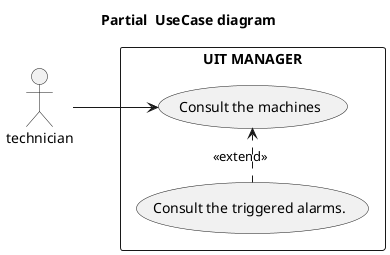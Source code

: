 @startuml
skinparam packageStyle rectangle
skinparam monochrome true
left to right direction
title Partial  UseCase diagram

actor technician



rectangle "UIT MANAGER" as R {
    technician --> (Consult the machines)
    (Consult the machines) <.left. (Consult the triggered alarms.) : "<<extend>>"

}

@enduml